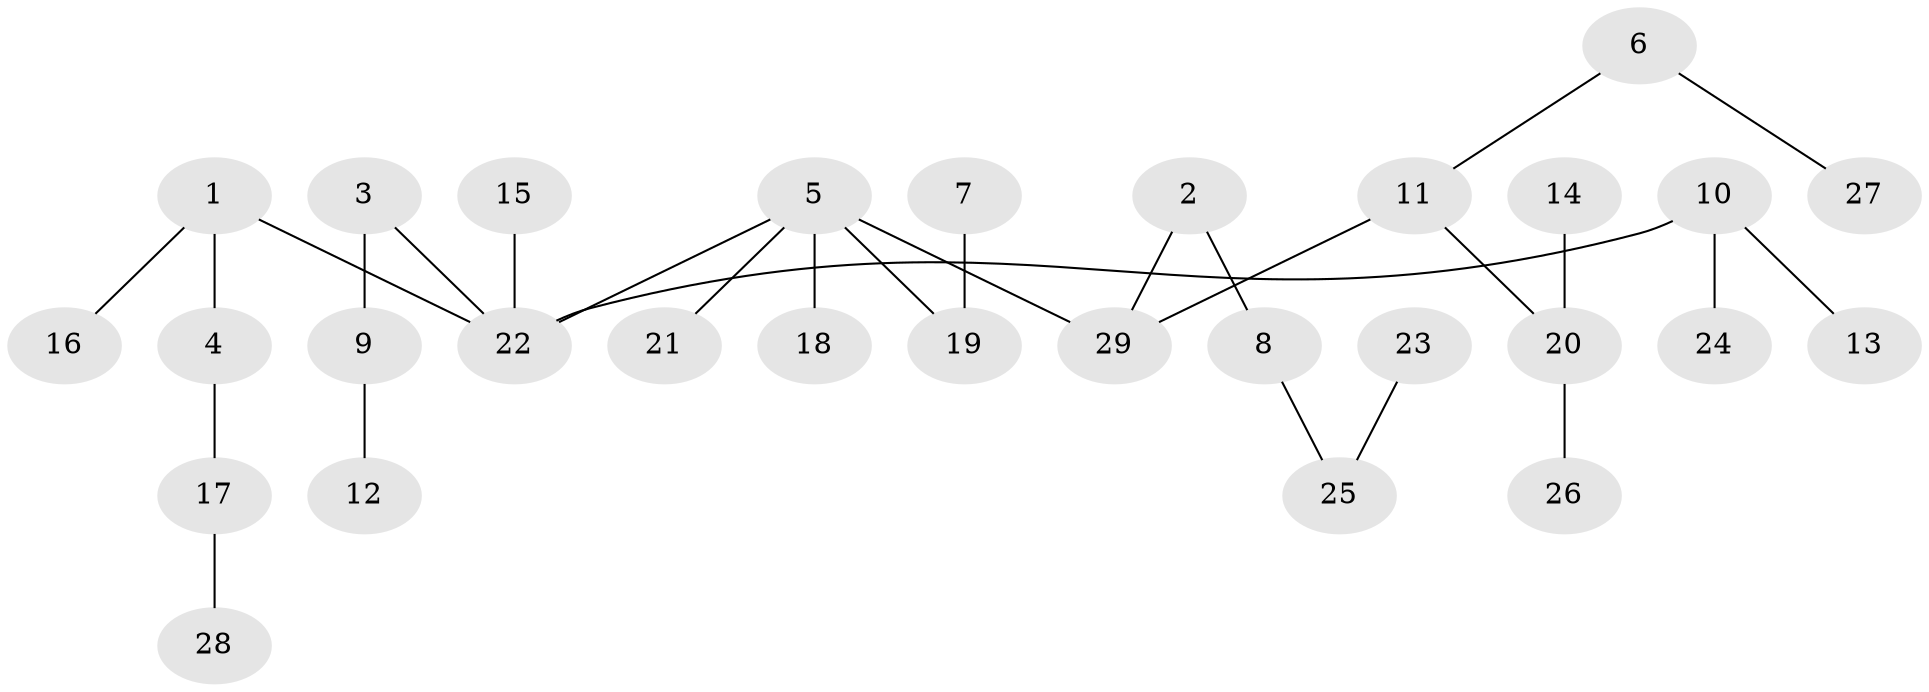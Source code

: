 // original degree distribution, {3: 0.12280701754385964, 7: 0.017543859649122806, 4: 0.08771929824561403, 5: 0.017543859649122806, 1: 0.47368421052631576, 2: 0.2807017543859649}
// Generated by graph-tools (version 1.1) at 2025/02/03/09/25 03:02:24]
// undirected, 29 vertices, 28 edges
graph export_dot {
graph [start="1"]
  node [color=gray90,style=filled];
  1;
  2;
  3;
  4;
  5;
  6;
  7;
  8;
  9;
  10;
  11;
  12;
  13;
  14;
  15;
  16;
  17;
  18;
  19;
  20;
  21;
  22;
  23;
  24;
  25;
  26;
  27;
  28;
  29;
  1 -- 4 [weight=1.0];
  1 -- 16 [weight=1.0];
  1 -- 22 [weight=1.0];
  2 -- 8 [weight=1.0];
  2 -- 29 [weight=1.0];
  3 -- 9 [weight=1.0];
  3 -- 22 [weight=1.0];
  4 -- 17 [weight=1.0];
  5 -- 18 [weight=1.0];
  5 -- 19 [weight=1.0];
  5 -- 21 [weight=1.0];
  5 -- 22 [weight=1.0];
  5 -- 29 [weight=1.0];
  6 -- 11 [weight=1.0];
  6 -- 27 [weight=1.0];
  7 -- 19 [weight=1.0];
  8 -- 25 [weight=1.0];
  9 -- 12 [weight=1.0];
  10 -- 13 [weight=1.0];
  10 -- 22 [weight=1.0];
  10 -- 24 [weight=1.0];
  11 -- 20 [weight=1.0];
  11 -- 29 [weight=1.0];
  14 -- 20 [weight=1.0];
  15 -- 22 [weight=1.0];
  17 -- 28 [weight=1.0];
  20 -- 26 [weight=1.0];
  23 -- 25 [weight=1.0];
}
